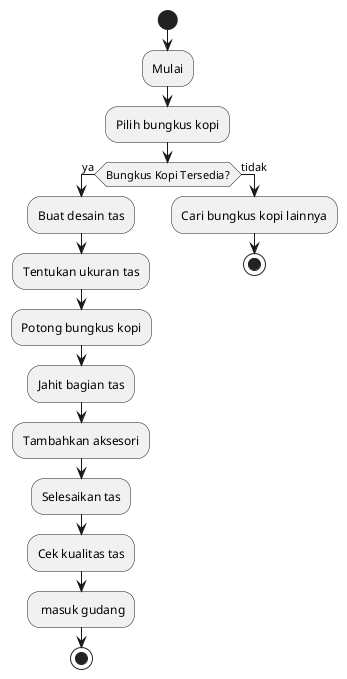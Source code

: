 @startuml
start

:Mulai;
:Pilih bungkus kopi;
if (Bungkus Kopi Tersedia?) then (ya)
  :Buat desain tas;
  :Tentukan ukuran tas;
  :Potong bungkus kopi;
  :Jahit bagian tas;
  :Tambahkan aksesori;
  :Selesaikan tas;
  :Cek kualitas tas;
  : masuk gudang;
  stop
else (tidak)
  :Cari bungkus kopi lainnya;
  stop
endif

@enduml
